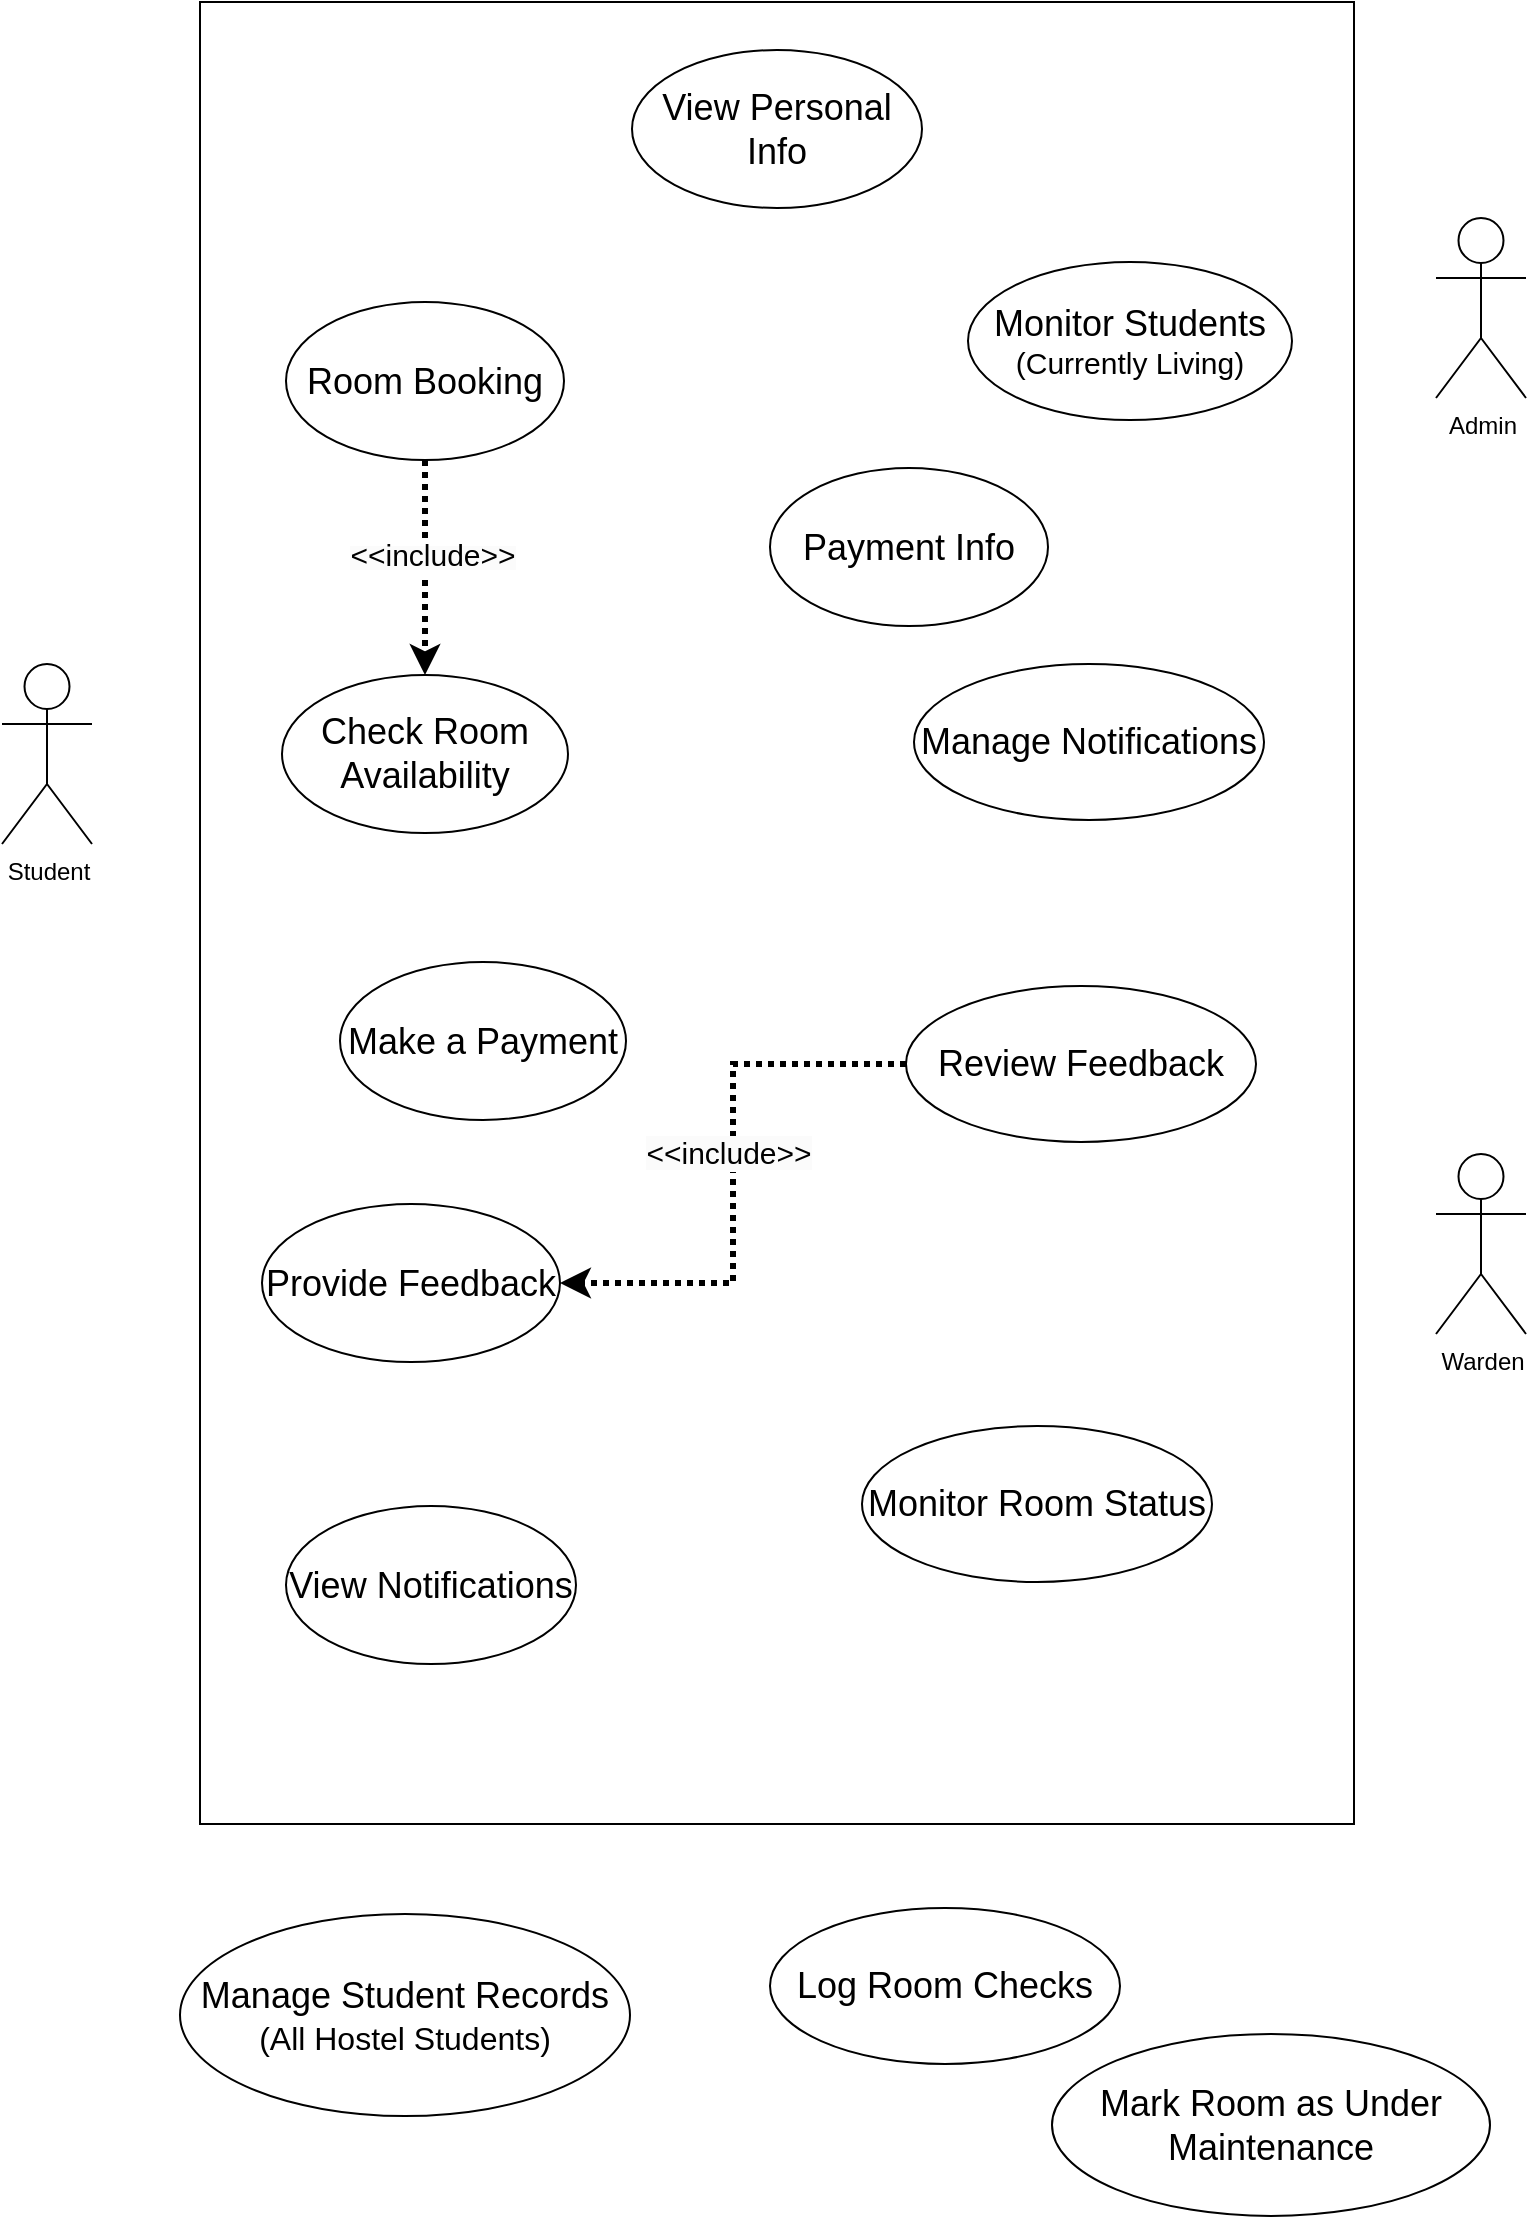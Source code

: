 <mxfile version="25.0.3">
  <diagram name="Page-1" id="p-ee1HAVX4pXNNftVsPH">
    <mxGraphModel dx="1624" dy="869" grid="0" gridSize="10" guides="1" tooltips="1" connect="1" arrows="1" fold="1" page="1" pageScale="1" pageWidth="827" pageHeight="1169" math="0" shadow="0">
      <root>
        <mxCell id="0" />
        <mxCell id="1" parent="0" />
        <mxCell id="UIj85bmuPRxPEiiB4Lvx-1" value="Student" style="shape=umlActor;verticalLabelPosition=bottom;verticalAlign=top;html=1;outlineConnect=0;" parent="1" vertex="1">
          <mxGeometry x="30" y="384" width="45" height="90" as="geometry" />
        </mxCell>
        <mxCell id="UIj85bmuPRxPEiiB4Lvx-2" value="Admin" style="shape=umlActor;verticalLabelPosition=bottom;verticalAlign=top;html=1;outlineConnect=0;" parent="1" vertex="1">
          <mxGeometry x="747" y="161" width="45" height="90" as="geometry" />
        </mxCell>
        <mxCell id="UIj85bmuPRxPEiiB4Lvx-3" value="Warden" style="shape=umlActor;verticalLabelPosition=bottom;verticalAlign=top;html=1;outlineConnect=0;" parent="1" vertex="1">
          <mxGeometry x="747" y="629" width="45" height="90" as="geometry" />
        </mxCell>
        <mxCell id="82veBIiKG0TLpPmEvj1Y-7" value="" style="rounded=0;whiteSpace=wrap;html=1;fillColor=default;" vertex="1" parent="1">
          <mxGeometry x="129" y="53" width="577" height="911" as="geometry" />
        </mxCell>
        <mxCell id="82veBIiKG0TLpPmEvj1Y-8" value="&lt;font style=&quot;font-size: 18px;&quot;&gt;View Personal Info&lt;/font&gt;" style="ellipse;whiteSpace=wrap;html=1;" vertex="1" parent="1">
          <mxGeometry x="345" y="77" width="145" height="79" as="geometry" />
        </mxCell>
        <mxCell id="82veBIiKG0TLpPmEvj1Y-26" style="edgeStyle=orthogonalEdgeStyle;rounded=0;orthogonalLoop=1;jettySize=auto;html=1;strokeWidth=3;dashed=1;dashPattern=1 1;" edge="1" parent="1" source="82veBIiKG0TLpPmEvj1Y-10" target="82veBIiKG0TLpPmEvj1Y-14">
          <mxGeometry relative="1" as="geometry" />
        </mxCell>
        <mxCell id="82veBIiKG0TLpPmEvj1Y-31" value="&lt;span style=&quot;background-color: rgb(251, 251, 251);&quot;&gt;&lt;font style=&quot;font-size: 15px;&quot;&gt;&amp;lt;&amp;lt;include&amp;gt;&amp;gt;&lt;/font&gt;&lt;/span&gt;" style="edgeLabel;html=1;align=center;verticalAlign=middle;resizable=0;points=[];" vertex="1" connectable="0" parent="82veBIiKG0TLpPmEvj1Y-26">
          <mxGeometry x="0.218" y="4" relative="1" as="geometry">
            <mxPoint x="-1" y="-19" as="offset" />
          </mxGeometry>
        </mxCell>
        <mxCell id="82veBIiKG0TLpPmEvj1Y-10" value="&lt;font style=&quot;font-size: 18px;&quot;&gt;Room Booking&lt;/font&gt;" style="ellipse;whiteSpace=wrap;html=1;" vertex="1" parent="1">
          <mxGeometry x="172" y="203" width="139" height="79" as="geometry" />
        </mxCell>
        <mxCell id="82veBIiKG0TLpPmEvj1Y-11" value="&lt;font style=&quot;font-size: 18px;&quot;&gt;Make a Payment&lt;/font&gt;" style="ellipse;whiteSpace=wrap;html=1;" vertex="1" parent="1">
          <mxGeometry x="199" y="533" width="143" height="79" as="geometry" />
        </mxCell>
        <mxCell id="82veBIiKG0TLpPmEvj1Y-12" value="&lt;font style=&quot;font-size: 18px;&quot;&gt;Provide Feedback&lt;/font&gt;" style="ellipse;whiteSpace=wrap;html=1;" vertex="1" parent="1">
          <mxGeometry x="160" y="654" width="149" height="79" as="geometry" />
        </mxCell>
        <mxCell id="82veBIiKG0TLpPmEvj1Y-13" value="&lt;font style=&quot;font-size: 18px;&quot;&gt;View Notifications&lt;/font&gt;" style="ellipse;whiteSpace=wrap;html=1;" vertex="1" parent="1">
          <mxGeometry x="172" y="805" width="145" height="79" as="geometry" />
        </mxCell>
        <mxCell id="82veBIiKG0TLpPmEvj1Y-14" value="&lt;font style=&quot;font-size: 18px;&quot;&gt;Check Room Availability&lt;/font&gt;" style="ellipse;whiteSpace=wrap;html=1;" vertex="1" parent="1">
          <mxGeometry x="170" y="389.5" width="143" height="79" as="geometry" />
        </mxCell>
        <mxCell id="82veBIiKG0TLpPmEvj1Y-15" value="&lt;font style=&quot;font-size: 18px;&quot;&gt;Monitor Students&lt;/font&gt;&lt;div&gt;&lt;font style=&quot;font-size: 15px;&quot;&gt;(Currently Living)&lt;/font&gt;&lt;/div&gt;" style="ellipse;whiteSpace=wrap;html=1;" vertex="1" parent="1">
          <mxGeometry x="513" y="183" width="162" height="79" as="geometry" />
        </mxCell>
        <mxCell id="82veBIiKG0TLpPmEvj1Y-16" value="&lt;font style=&quot;font-size: 18px;&quot;&gt;Payment Info&lt;/font&gt;" style="ellipse;whiteSpace=wrap;html=1;" vertex="1" parent="1">
          <mxGeometry x="414" y="286" width="139" height="79" as="geometry" />
        </mxCell>
        <mxCell id="82veBIiKG0TLpPmEvj1Y-17" value="&lt;font style=&quot;font-size: 18px;&quot;&gt;Manage Notifications&lt;/font&gt;" style="ellipse;whiteSpace=wrap;html=1;" vertex="1" parent="1">
          <mxGeometry x="486" y="384" width="175" height="78" as="geometry" />
        </mxCell>
        <mxCell id="82veBIiKG0TLpPmEvj1Y-29" style="edgeStyle=orthogonalEdgeStyle;rounded=0;orthogonalLoop=1;jettySize=auto;html=1;entryX=1;entryY=0.5;entryDx=0;entryDy=0;dashed=1;dashPattern=1 1;strokeWidth=3;" edge="1" parent="1" source="82veBIiKG0TLpPmEvj1Y-18" target="82veBIiKG0TLpPmEvj1Y-12">
          <mxGeometry relative="1" as="geometry" />
        </mxCell>
        <mxCell id="82veBIiKG0TLpPmEvj1Y-33" value="&lt;span style=&quot;font-size: 15px; background-color: rgb(251, 251, 251);&quot;&gt;&amp;lt;&amp;lt;include&amp;gt;&amp;gt;&lt;/span&gt;" style="edgeLabel;html=1;align=center;verticalAlign=middle;resizable=0;points=[];" vertex="1" connectable="0" parent="82veBIiKG0TLpPmEvj1Y-29">
          <mxGeometry x="-0.08" y="-3" relative="1" as="geometry">
            <mxPoint as="offset" />
          </mxGeometry>
        </mxCell>
        <mxCell id="82veBIiKG0TLpPmEvj1Y-18" value="&lt;font style=&quot;font-size: 18px;&quot;&gt;Review Feedback&lt;/font&gt;" style="ellipse;whiteSpace=wrap;html=1;" vertex="1" parent="1">
          <mxGeometry x="482" y="545" width="175" height="78" as="geometry" />
        </mxCell>
        <mxCell id="82veBIiKG0TLpPmEvj1Y-20" value="&lt;font style=&quot;font-size: 18px;&quot;&gt;Monitor Room Status&lt;/font&gt;" style="ellipse;whiteSpace=wrap;html=1;" vertex="1" parent="1">
          <mxGeometry x="460" y="765" width="175" height="78" as="geometry" />
        </mxCell>
        <mxCell id="82veBIiKG0TLpPmEvj1Y-21" style="edgeStyle=orthogonalEdgeStyle;rounded=0;orthogonalLoop=1;jettySize=auto;html=1;exitX=0.5;exitY=1;exitDx=0;exitDy=0;" edge="1" parent="1" source="82veBIiKG0TLpPmEvj1Y-20" target="82veBIiKG0TLpPmEvj1Y-20">
          <mxGeometry relative="1" as="geometry" />
        </mxCell>
        <mxCell id="82veBIiKG0TLpPmEvj1Y-22" value="&lt;font style=&quot;font-size: 18px;&quot;&gt;Manage Student Records&lt;/font&gt;&lt;div&gt;&lt;font style=&quot;font-size: 16px;&quot;&gt;(All Hostel Students)&lt;/font&gt;&lt;/div&gt;" style="ellipse;whiteSpace=wrap;html=1;" vertex="1" parent="1">
          <mxGeometry x="119" y="1009" width="225" height="101" as="geometry" />
        </mxCell>
        <mxCell id="82veBIiKG0TLpPmEvj1Y-23" value="&lt;font style=&quot;font-size: 18px;&quot;&gt;Log Room Checks&lt;/font&gt;" style="ellipse;whiteSpace=wrap;html=1;" vertex="1" parent="1">
          <mxGeometry x="414" y="1006" width="175" height="78" as="geometry" />
        </mxCell>
        <mxCell id="82veBIiKG0TLpPmEvj1Y-24" value="&lt;font style=&quot;font-size: 18px;&quot;&gt;Mark Room as Under Maintenance&lt;/font&gt;" style="ellipse;whiteSpace=wrap;html=1;" vertex="1" parent="1">
          <mxGeometry x="555" y="1069" width="219" height="91" as="geometry" />
        </mxCell>
      </root>
    </mxGraphModel>
  </diagram>
</mxfile>
